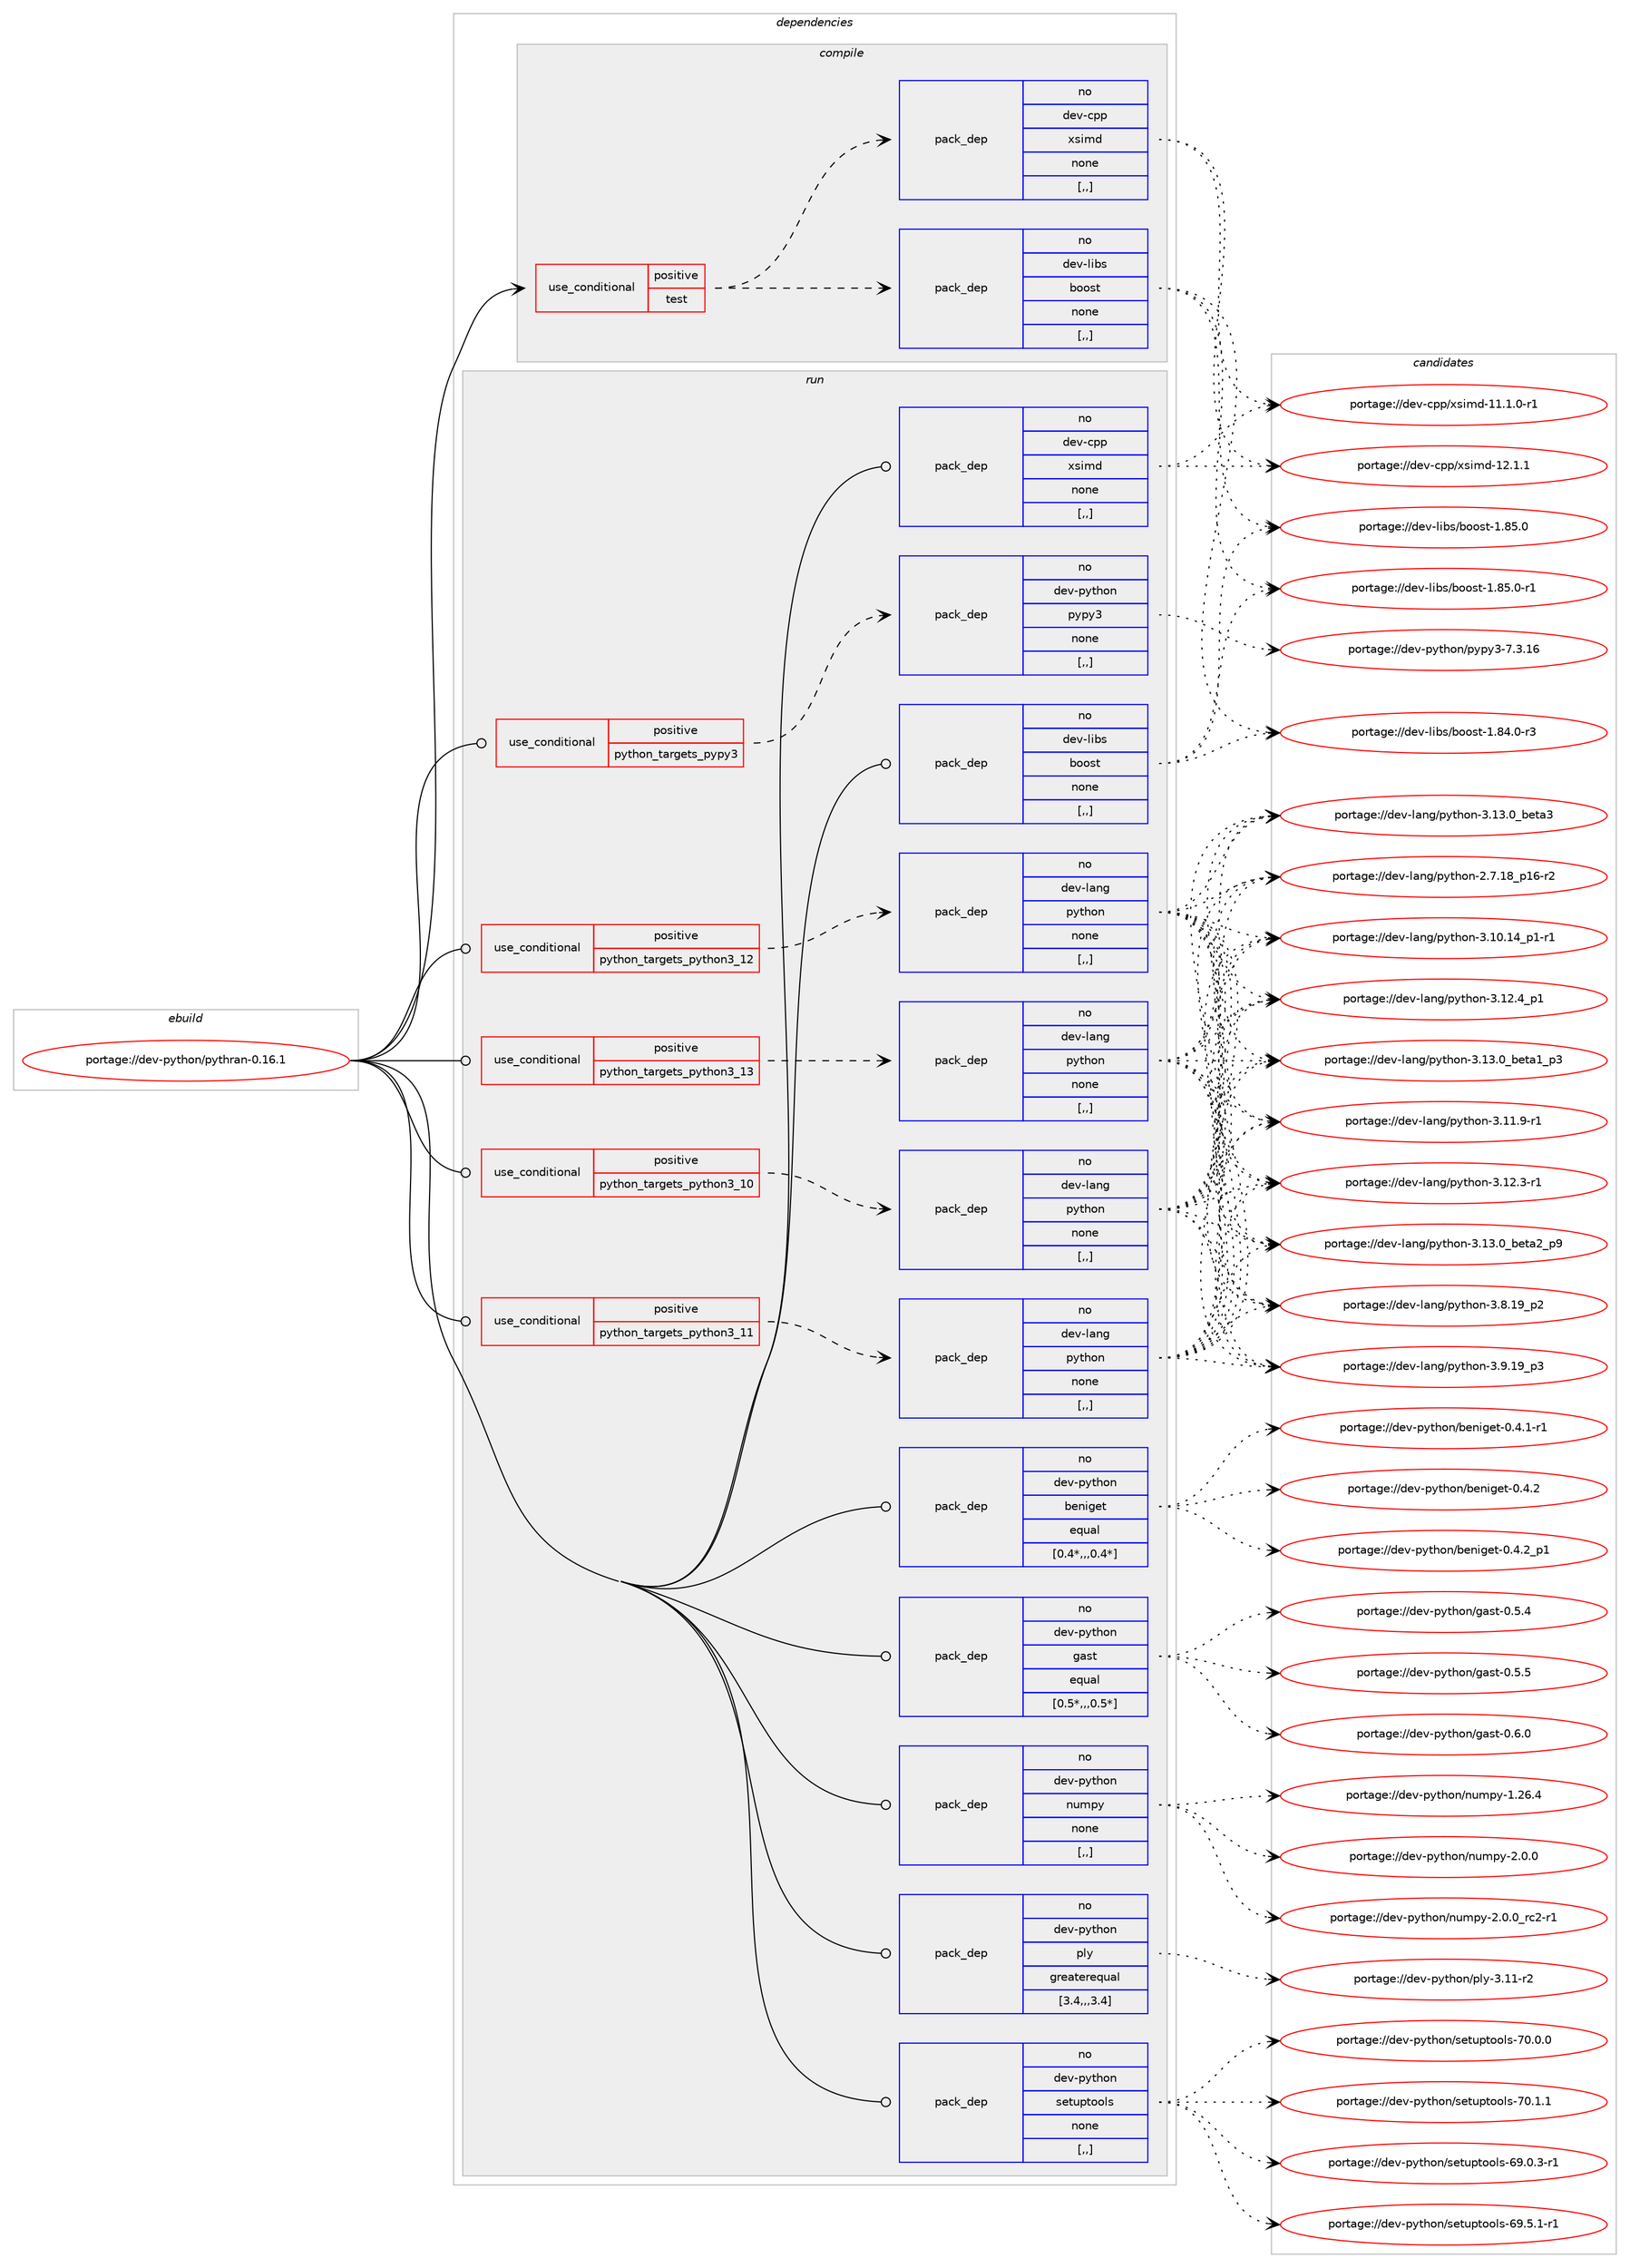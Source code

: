 digraph prolog {

# *************
# Graph options
# *************

newrank=true;
concentrate=true;
compound=true;
graph [rankdir=LR,fontname=Helvetica,fontsize=10,ranksep=1.5];#, ranksep=2.5, nodesep=0.2];
edge  [arrowhead=vee];
node  [fontname=Helvetica,fontsize=10];

# **********
# The ebuild
# **********

subgraph cluster_leftcol {
color=gray;
rank=same;
label=<<i>ebuild</i>>;
id [label="portage://dev-python/pythran-0.16.1", color=red, width=4, href="../dev-python/pythran-0.16.1.svg"];
}

# ****************
# The dependencies
# ****************

subgraph cluster_midcol {
color=gray;
label=<<i>dependencies</i>>;
subgraph cluster_compile {
fillcolor="#eeeeee";
style=filled;
label=<<i>compile</i>>;
subgraph cond37253 {
dependency156583 [label=<<TABLE BORDER="0" CELLBORDER="1" CELLSPACING="0" CELLPADDING="4"><TR><TD ROWSPAN="3" CELLPADDING="10">use_conditional</TD></TR><TR><TD>positive</TD></TR><TR><TD>test</TD></TR></TABLE>>, shape=none, color=red];
subgraph pack118093 {
dependency156584 [label=<<TABLE BORDER="0" CELLBORDER="1" CELLSPACING="0" CELLPADDING="4" WIDTH="220"><TR><TD ROWSPAN="6" CELLPADDING="30">pack_dep</TD></TR><TR><TD WIDTH="110">no</TD></TR><TR><TD>dev-libs</TD></TR><TR><TD>boost</TD></TR><TR><TD>none</TD></TR><TR><TD>[,,]</TD></TR></TABLE>>, shape=none, color=blue];
}
dependency156583:e -> dependency156584:w [weight=20,style="dashed",arrowhead="vee"];
subgraph pack118094 {
dependency156585 [label=<<TABLE BORDER="0" CELLBORDER="1" CELLSPACING="0" CELLPADDING="4" WIDTH="220"><TR><TD ROWSPAN="6" CELLPADDING="30">pack_dep</TD></TR><TR><TD WIDTH="110">no</TD></TR><TR><TD>dev-cpp</TD></TR><TR><TD>xsimd</TD></TR><TR><TD>none</TD></TR><TR><TD>[,,]</TD></TR></TABLE>>, shape=none, color=blue];
}
dependency156583:e -> dependency156585:w [weight=20,style="dashed",arrowhead="vee"];
}
id:e -> dependency156583:w [weight=20,style="solid",arrowhead="vee"];
}
subgraph cluster_compileandrun {
fillcolor="#eeeeee";
style=filled;
label=<<i>compile and run</i>>;
}
subgraph cluster_run {
fillcolor="#eeeeee";
style=filled;
label=<<i>run</i>>;
subgraph cond37254 {
dependency156586 [label=<<TABLE BORDER="0" CELLBORDER="1" CELLSPACING="0" CELLPADDING="4"><TR><TD ROWSPAN="3" CELLPADDING="10">use_conditional</TD></TR><TR><TD>positive</TD></TR><TR><TD>python_targets_pypy3</TD></TR></TABLE>>, shape=none, color=red];
subgraph pack118095 {
dependency156587 [label=<<TABLE BORDER="0" CELLBORDER="1" CELLSPACING="0" CELLPADDING="4" WIDTH="220"><TR><TD ROWSPAN="6" CELLPADDING="30">pack_dep</TD></TR><TR><TD WIDTH="110">no</TD></TR><TR><TD>dev-python</TD></TR><TR><TD>pypy3</TD></TR><TR><TD>none</TD></TR><TR><TD>[,,]</TD></TR></TABLE>>, shape=none, color=blue];
}
dependency156586:e -> dependency156587:w [weight=20,style="dashed",arrowhead="vee"];
}
id:e -> dependency156586:w [weight=20,style="solid",arrowhead="odot"];
subgraph cond37255 {
dependency156588 [label=<<TABLE BORDER="0" CELLBORDER="1" CELLSPACING="0" CELLPADDING="4"><TR><TD ROWSPAN="3" CELLPADDING="10">use_conditional</TD></TR><TR><TD>positive</TD></TR><TR><TD>python_targets_python3_10</TD></TR></TABLE>>, shape=none, color=red];
subgraph pack118096 {
dependency156589 [label=<<TABLE BORDER="0" CELLBORDER="1" CELLSPACING="0" CELLPADDING="4" WIDTH="220"><TR><TD ROWSPAN="6" CELLPADDING="30">pack_dep</TD></TR><TR><TD WIDTH="110">no</TD></TR><TR><TD>dev-lang</TD></TR><TR><TD>python</TD></TR><TR><TD>none</TD></TR><TR><TD>[,,]</TD></TR></TABLE>>, shape=none, color=blue];
}
dependency156588:e -> dependency156589:w [weight=20,style="dashed",arrowhead="vee"];
}
id:e -> dependency156588:w [weight=20,style="solid",arrowhead="odot"];
subgraph cond37256 {
dependency156590 [label=<<TABLE BORDER="0" CELLBORDER="1" CELLSPACING="0" CELLPADDING="4"><TR><TD ROWSPAN="3" CELLPADDING="10">use_conditional</TD></TR><TR><TD>positive</TD></TR><TR><TD>python_targets_python3_11</TD></TR></TABLE>>, shape=none, color=red];
subgraph pack118097 {
dependency156591 [label=<<TABLE BORDER="0" CELLBORDER="1" CELLSPACING="0" CELLPADDING="4" WIDTH="220"><TR><TD ROWSPAN="6" CELLPADDING="30">pack_dep</TD></TR><TR><TD WIDTH="110">no</TD></TR><TR><TD>dev-lang</TD></TR><TR><TD>python</TD></TR><TR><TD>none</TD></TR><TR><TD>[,,]</TD></TR></TABLE>>, shape=none, color=blue];
}
dependency156590:e -> dependency156591:w [weight=20,style="dashed",arrowhead="vee"];
}
id:e -> dependency156590:w [weight=20,style="solid",arrowhead="odot"];
subgraph cond37257 {
dependency156592 [label=<<TABLE BORDER="0" CELLBORDER="1" CELLSPACING="0" CELLPADDING="4"><TR><TD ROWSPAN="3" CELLPADDING="10">use_conditional</TD></TR><TR><TD>positive</TD></TR><TR><TD>python_targets_python3_12</TD></TR></TABLE>>, shape=none, color=red];
subgraph pack118098 {
dependency156593 [label=<<TABLE BORDER="0" CELLBORDER="1" CELLSPACING="0" CELLPADDING="4" WIDTH="220"><TR><TD ROWSPAN="6" CELLPADDING="30">pack_dep</TD></TR><TR><TD WIDTH="110">no</TD></TR><TR><TD>dev-lang</TD></TR><TR><TD>python</TD></TR><TR><TD>none</TD></TR><TR><TD>[,,]</TD></TR></TABLE>>, shape=none, color=blue];
}
dependency156592:e -> dependency156593:w [weight=20,style="dashed",arrowhead="vee"];
}
id:e -> dependency156592:w [weight=20,style="solid",arrowhead="odot"];
subgraph cond37258 {
dependency156594 [label=<<TABLE BORDER="0" CELLBORDER="1" CELLSPACING="0" CELLPADDING="4"><TR><TD ROWSPAN="3" CELLPADDING="10">use_conditional</TD></TR><TR><TD>positive</TD></TR><TR><TD>python_targets_python3_13</TD></TR></TABLE>>, shape=none, color=red];
subgraph pack118099 {
dependency156595 [label=<<TABLE BORDER="0" CELLBORDER="1" CELLSPACING="0" CELLPADDING="4" WIDTH="220"><TR><TD ROWSPAN="6" CELLPADDING="30">pack_dep</TD></TR><TR><TD WIDTH="110">no</TD></TR><TR><TD>dev-lang</TD></TR><TR><TD>python</TD></TR><TR><TD>none</TD></TR><TR><TD>[,,]</TD></TR></TABLE>>, shape=none, color=blue];
}
dependency156594:e -> dependency156595:w [weight=20,style="dashed",arrowhead="vee"];
}
id:e -> dependency156594:w [weight=20,style="solid",arrowhead="odot"];
subgraph pack118100 {
dependency156596 [label=<<TABLE BORDER="0" CELLBORDER="1" CELLSPACING="0" CELLPADDING="4" WIDTH="220"><TR><TD ROWSPAN="6" CELLPADDING="30">pack_dep</TD></TR><TR><TD WIDTH="110">no</TD></TR><TR><TD>dev-cpp</TD></TR><TR><TD>xsimd</TD></TR><TR><TD>none</TD></TR><TR><TD>[,,]</TD></TR></TABLE>>, shape=none, color=blue];
}
id:e -> dependency156596:w [weight=20,style="solid",arrowhead="odot"];
subgraph pack118101 {
dependency156597 [label=<<TABLE BORDER="0" CELLBORDER="1" CELLSPACING="0" CELLPADDING="4" WIDTH="220"><TR><TD ROWSPAN="6" CELLPADDING="30">pack_dep</TD></TR><TR><TD WIDTH="110">no</TD></TR><TR><TD>dev-libs</TD></TR><TR><TD>boost</TD></TR><TR><TD>none</TD></TR><TR><TD>[,,]</TD></TR></TABLE>>, shape=none, color=blue];
}
id:e -> dependency156597:w [weight=20,style="solid",arrowhead="odot"];
subgraph pack118102 {
dependency156598 [label=<<TABLE BORDER="0" CELLBORDER="1" CELLSPACING="0" CELLPADDING="4" WIDTH="220"><TR><TD ROWSPAN="6" CELLPADDING="30">pack_dep</TD></TR><TR><TD WIDTH="110">no</TD></TR><TR><TD>dev-python</TD></TR><TR><TD>beniget</TD></TR><TR><TD>equal</TD></TR><TR><TD>[0.4*,,,0.4*]</TD></TR></TABLE>>, shape=none, color=blue];
}
id:e -> dependency156598:w [weight=20,style="solid",arrowhead="odot"];
subgraph pack118103 {
dependency156599 [label=<<TABLE BORDER="0" CELLBORDER="1" CELLSPACING="0" CELLPADDING="4" WIDTH="220"><TR><TD ROWSPAN="6" CELLPADDING="30">pack_dep</TD></TR><TR><TD WIDTH="110">no</TD></TR><TR><TD>dev-python</TD></TR><TR><TD>gast</TD></TR><TR><TD>equal</TD></TR><TR><TD>[0.5*,,,0.5*]</TD></TR></TABLE>>, shape=none, color=blue];
}
id:e -> dependency156599:w [weight=20,style="solid",arrowhead="odot"];
subgraph pack118104 {
dependency156600 [label=<<TABLE BORDER="0" CELLBORDER="1" CELLSPACING="0" CELLPADDING="4" WIDTH="220"><TR><TD ROWSPAN="6" CELLPADDING="30">pack_dep</TD></TR><TR><TD WIDTH="110">no</TD></TR><TR><TD>dev-python</TD></TR><TR><TD>numpy</TD></TR><TR><TD>none</TD></TR><TR><TD>[,,]</TD></TR></TABLE>>, shape=none, color=blue];
}
id:e -> dependency156600:w [weight=20,style="solid",arrowhead="odot"];
subgraph pack118105 {
dependency156601 [label=<<TABLE BORDER="0" CELLBORDER="1" CELLSPACING="0" CELLPADDING="4" WIDTH="220"><TR><TD ROWSPAN="6" CELLPADDING="30">pack_dep</TD></TR><TR><TD WIDTH="110">no</TD></TR><TR><TD>dev-python</TD></TR><TR><TD>ply</TD></TR><TR><TD>greaterequal</TD></TR><TR><TD>[3.4,,,3.4]</TD></TR></TABLE>>, shape=none, color=blue];
}
id:e -> dependency156601:w [weight=20,style="solid",arrowhead="odot"];
subgraph pack118106 {
dependency156602 [label=<<TABLE BORDER="0" CELLBORDER="1" CELLSPACING="0" CELLPADDING="4" WIDTH="220"><TR><TD ROWSPAN="6" CELLPADDING="30">pack_dep</TD></TR><TR><TD WIDTH="110">no</TD></TR><TR><TD>dev-python</TD></TR><TR><TD>setuptools</TD></TR><TR><TD>none</TD></TR><TR><TD>[,,]</TD></TR></TABLE>>, shape=none, color=blue];
}
id:e -> dependency156602:w [weight=20,style="solid",arrowhead="odot"];
}
}

# **************
# The candidates
# **************

subgraph cluster_choices {
rank=same;
color=gray;
label=<<i>candidates</i>>;

subgraph choice118093 {
color=black;
nodesep=1;
choice10010111845108105981154798111111115116454946565246484511451 [label="portage://dev-libs/boost-1.84.0-r3", color=red, width=4,href="../dev-libs/boost-1.84.0-r3.svg"];
choice1001011184510810598115479811111111511645494656534648 [label="portage://dev-libs/boost-1.85.0", color=red, width=4,href="../dev-libs/boost-1.85.0.svg"];
choice10010111845108105981154798111111115116454946565346484511449 [label="portage://dev-libs/boost-1.85.0-r1", color=red, width=4,href="../dev-libs/boost-1.85.0-r1.svg"];
dependency156584:e -> choice10010111845108105981154798111111115116454946565246484511451:w [style=dotted,weight="100"];
dependency156584:e -> choice1001011184510810598115479811111111511645494656534648:w [style=dotted,weight="100"];
dependency156584:e -> choice10010111845108105981154798111111115116454946565346484511449:w [style=dotted,weight="100"];
}
subgraph choice118094 {
color=black;
nodesep=1;
choice100101118459911211247120115105109100454949464946484511449 [label="portage://dev-cpp/xsimd-11.1.0-r1", color=red, width=4,href="../dev-cpp/xsimd-11.1.0-r1.svg"];
choice10010111845991121124712011510510910045495046494649 [label="portage://dev-cpp/xsimd-12.1.1", color=red, width=4,href="../dev-cpp/xsimd-12.1.1.svg"];
dependency156585:e -> choice100101118459911211247120115105109100454949464946484511449:w [style=dotted,weight="100"];
dependency156585:e -> choice10010111845991121124712011510510910045495046494649:w [style=dotted,weight="100"];
}
subgraph choice118095 {
color=black;
nodesep=1;
choice10010111845112121116104111110471121211121215145554651464954 [label="portage://dev-python/pypy3-7.3.16", color=red, width=4,href="../dev-python/pypy3-7.3.16.svg"];
dependency156587:e -> choice10010111845112121116104111110471121211121215145554651464954:w [style=dotted,weight="100"];
}
subgraph choice118096 {
color=black;
nodesep=1;
choice100101118451089711010347112121116104111110455046554649569511249544511450 [label="portage://dev-lang/python-2.7.18_p16-r2", color=red, width=4,href="../dev-lang/python-2.7.18_p16-r2.svg"];
choice100101118451089711010347112121116104111110455146494846495295112494511449 [label="portage://dev-lang/python-3.10.14_p1-r1", color=red, width=4,href="../dev-lang/python-3.10.14_p1-r1.svg"];
choice100101118451089711010347112121116104111110455146494946574511449 [label="portage://dev-lang/python-3.11.9-r1", color=red, width=4,href="../dev-lang/python-3.11.9-r1.svg"];
choice100101118451089711010347112121116104111110455146495046514511449 [label="portage://dev-lang/python-3.12.3-r1", color=red, width=4,href="../dev-lang/python-3.12.3-r1.svg"];
choice100101118451089711010347112121116104111110455146495046529511249 [label="portage://dev-lang/python-3.12.4_p1", color=red, width=4,href="../dev-lang/python-3.12.4_p1.svg"];
choice10010111845108971101034711212111610411111045514649514648959810111697499511251 [label="portage://dev-lang/python-3.13.0_beta1_p3", color=red, width=4,href="../dev-lang/python-3.13.0_beta1_p3.svg"];
choice10010111845108971101034711212111610411111045514649514648959810111697509511257 [label="portage://dev-lang/python-3.13.0_beta2_p9", color=red, width=4,href="../dev-lang/python-3.13.0_beta2_p9.svg"];
choice1001011184510897110103471121211161041111104551464951464895981011169751 [label="portage://dev-lang/python-3.13.0_beta3", color=red, width=4,href="../dev-lang/python-3.13.0_beta3.svg"];
choice100101118451089711010347112121116104111110455146564649579511250 [label="portage://dev-lang/python-3.8.19_p2", color=red, width=4,href="../dev-lang/python-3.8.19_p2.svg"];
choice100101118451089711010347112121116104111110455146574649579511251 [label="portage://dev-lang/python-3.9.19_p3", color=red, width=4,href="../dev-lang/python-3.9.19_p3.svg"];
dependency156589:e -> choice100101118451089711010347112121116104111110455046554649569511249544511450:w [style=dotted,weight="100"];
dependency156589:e -> choice100101118451089711010347112121116104111110455146494846495295112494511449:w [style=dotted,weight="100"];
dependency156589:e -> choice100101118451089711010347112121116104111110455146494946574511449:w [style=dotted,weight="100"];
dependency156589:e -> choice100101118451089711010347112121116104111110455146495046514511449:w [style=dotted,weight="100"];
dependency156589:e -> choice100101118451089711010347112121116104111110455146495046529511249:w [style=dotted,weight="100"];
dependency156589:e -> choice10010111845108971101034711212111610411111045514649514648959810111697499511251:w [style=dotted,weight="100"];
dependency156589:e -> choice10010111845108971101034711212111610411111045514649514648959810111697509511257:w [style=dotted,weight="100"];
dependency156589:e -> choice1001011184510897110103471121211161041111104551464951464895981011169751:w [style=dotted,weight="100"];
dependency156589:e -> choice100101118451089711010347112121116104111110455146564649579511250:w [style=dotted,weight="100"];
dependency156589:e -> choice100101118451089711010347112121116104111110455146574649579511251:w [style=dotted,weight="100"];
}
subgraph choice118097 {
color=black;
nodesep=1;
choice100101118451089711010347112121116104111110455046554649569511249544511450 [label="portage://dev-lang/python-2.7.18_p16-r2", color=red, width=4,href="../dev-lang/python-2.7.18_p16-r2.svg"];
choice100101118451089711010347112121116104111110455146494846495295112494511449 [label="portage://dev-lang/python-3.10.14_p1-r1", color=red, width=4,href="../dev-lang/python-3.10.14_p1-r1.svg"];
choice100101118451089711010347112121116104111110455146494946574511449 [label="portage://dev-lang/python-3.11.9-r1", color=red, width=4,href="../dev-lang/python-3.11.9-r1.svg"];
choice100101118451089711010347112121116104111110455146495046514511449 [label="portage://dev-lang/python-3.12.3-r1", color=red, width=4,href="../dev-lang/python-3.12.3-r1.svg"];
choice100101118451089711010347112121116104111110455146495046529511249 [label="portage://dev-lang/python-3.12.4_p1", color=red, width=4,href="../dev-lang/python-3.12.4_p1.svg"];
choice10010111845108971101034711212111610411111045514649514648959810111697499511251 [label="portage://dev-lang/python-3.13.0_beta1_p3", color=red, width=4,href="../dev-lang/python-3.13.0_beta1_p3.svg"];
choice10010111845108971101034711212111610411111045514649514648959810111697509511257 [label="portage://dev-lang/python-3.13.0_beta2_p9", color=red, width=4,href="../dev-lang/python-3.13.0_beta2_p9.svg"];
choice1001011184510897110103471121211161041111104551464951464895981011169751 [label="portage://dev-lang/python-3.13.0_beta3", color=red, width=4,href="../dev-lang/python-3.13.0_beta3.svg"];
choice100101118451089711010347112121116104111110455146564649579511250 [label="portage://dev-lang/python-3.8.19_p2", color=red, width=4,href="../dev-lang/python-3.8.19_p2.svg"];
choice100101118451089711010347112121116104111110455146574649579511251 [label="portage://dev-lang/python-3.9.19_p3", color=red, width=4,href="../dev-lang/python-3.9.19_p3.svg"];
dependency156591:e -> choice100101118451089711010347112121116104111110455046554649569511249544511450:w [style=dotted,weight="100"];
dependency156591:e -> choice100101118451089711010347112121116104111110455146494846495295112494511449:w [style=dotted,weight="100"];
dependency156591:e -> choice100101118451089711010347112121116104111110455146494946574511449:w [style=dotted,weight="100"];
dependency156591:e -> choice100101118451089711010347112121116104111110455146495046514511449:w [style=dotted,weight="100"];
dependency156591:e -> choice100101118451089711010347112121116104111110455146495046529511249:w [style=dotted,weight="100"];
dependency156591:e -> choice10010111845108971101034711212111610411111045514649514648959810111697499511251:w [style=dotted,weight="100"];
dependency156591:e -> choice10010111845108971101034711212111610411111045514649514648959810111697509511257:w [style=dotted,weight="100"];
dependency156591:e -> choice1001011184510897110103471121211161041111104551464951464895981011169751:w [style=dotted,weight="100"];
dependency156591:e -> choice100101118451089711010347112121116104111110455146564649579511250:w [style=dotted,weight="100"];
dependency156591:e -> choice100101118451089711010347112121116104111110455146574649579511251:w [style=dotted,weight="100"];
}
subgraph choice118098 {
color=black;
nodesep=1;
choice100101118451089711010347112121116104111110455046554649569511249544511450 [label="portage://dev-lang/python-2.7.18_p16-r2", color=red, width=4,href="../dev-lang/python-2.7.18_p16-r2.svg"];
choice100101118451089711010347112121116104111110455146494846495295112494511449 [label="portage://dev-lang/python-3.10.14_p1-r1", color=red, width=4,href="../dev-lang/python-3.10.14_p1-r1.svg"];
choice100101118451089711010347112121116104111110455146494946574511449 [label="portage://dev-lang/python-3.11.9-r1", color=red, width=4,href="../dev-lang/python-3.11.9-r1.svg"];
choice100101118451089711010347112121116104111110455146495046514511449 [label="portage://dev-lang/python-3.12.3-r1", color=red, width=4,href="../dev-lang/python-3.12.3-r1.svg"];
choice100101118451089711010347112121116104111110455146495046529511249 [label="portage://dev-lang/python-3.12.4_p1", color=red, width=4,href="../dev-lang/python-3.12.4_p1.svg"];
choice10010111845108971101034711212111610411111045514649514648959810111697499511251 [label="portage://dev-lang/python-3.13.0_beta1_p3", color=red, width=4,href="../dev-lang/python-3.13.0_beta1_p3.svg"];
choice10010111845108971101034711212111610411111045514649514648959810111697509511257 [label="portage://dev-lang/python-3.13.0_beta2_p9", color=red, width=4,href="../dev-lang/python-3.13.0_beta2_p9.svg"];
choice1001011184510897110103471121211161041111104551464951464895981011169751 [label="portage://dev-lang/python-3.13.0_beta3", color=red, width=4,href="../dev-lang/python-3.13.0_beta3.svg"];
choice100101118451089711010347112121116104111110455146564649579511250 [label="portage://dev-lang/python-3.8.19_p2", color=red, width=4,href="../dev-lang/python-3.8.19_p2.svg"];
choice100101118451089711010347112121116104111110455146574649579511251 [label="portage://dev-lang/python-3.9.19_p3", color=red, width=4,href="../dev-lang/python-3.9.19_p3.svg"];
dependency156593:e -> choice100101118451089711010347112121116104111110455046554649569511249544511450:w [style=dotted,weight="100"];
dependency156593:e -> choice100101118451089711010347112121116104111110455146494846495295112494511449:w [style=dotted,weight="100"];
dependency156593:e -> choice100101118451089711010347112121116104111110455146494946574511449:w [style=dotted,weight="100"];
dependency156593:e -> choice100101118451089711010347112121116104111110455146495046514511449:w [style=dotted,weight="100"];
dependency156593:e -> choice100101118451089711010347112121116104111110455146495046529511249:w [style=dotted,weight="100"];
dependency156593:e -> choice10010111845108971101034711212111610411111045514649514648959810111697499511251:w [style=dotted,weight="100"];
dependency156593:e -> choice10010111845108971101034711212111610411111045514649514648959810111697509511257:w [style=dotted,weight="100"];
dependency156593:e -> choice1001011184510897110103471121211161041111104551464951464895981011169751:w [style=dotted,weight="100"];
dependency156593:e -> choice100101118451089711010347112121116104111110455146564649579511250:w [style=dotted,weight="100"];
dependency156593:e -> choice100101118451089711010347112121116104111110455146574649579511251:w [style=dotted,weight="100"];
}
subgraph choice118099 {
color=black;
nodesep=1;
choice100101118451089711010347112121116104111110455046554649569511249544511450 [label="portage://dev-lang/python-2.7.18_p16-r2", color=red, width=4,href="../dev-lang/python-2.7.18_p16-r2.svg"];
choice100101118451089711010347112121116104111110455146494846495295112494511449 [label="portage://dev-lang/python-3.10.14_p1-r1", color=red, width=4,href="../dev-lang/python-3.10.14_p1-r1.svg"];
choice100101118451089711010347112121116104111110455146494946574511449 [label="portage://dev-lang/python-3.11.9-r1", color=red, width=4,href="../dev-lang/python-3.11.9-r1.svg"];
choice100101118451089711010347112121116104111110455146495046514511449 [label="portage://dev-lang/python-3.12.3-r1", color=red, width=4,href="../dev-lang/python-3.12.3-r1.svg"];
choice100101118451089711010347112121116104111110455146495046529511249 [label="portage://dev-lang/python-3.12.4_p1", color=red, width=4,href="../dev-lang/python-3.12.4_p1.svg"];
choice10010111845108971101034711212111610411111045514649514648959810111697499511251 [label="portage://dev-lang/python-3.13.0_beta1_p3", color=red, width=4,href="../dev-lang/python-3.13.0_beta1_p3.svg"];
choice10010111845108971101034711212111610411111045514649514648959810111697509511257 [label="portage://dev-lang/python-3.13.0_beta2_p9", color=red, width=4,href="../dev-lang/python-3.13.0_beta2_p9.svg"];
choice1001011184510897110103471121211161041111104551464951464895981011169751 [label="portage://dev-lang/python-3.13.0_beta3", color=red, width=4,href="../dev-lang/python-3.13.0_beta3.svg"];
choice100101118451089711010347112121116104111110455146564649579511250 [label="portage://dev-lang/python-3.8.19_p2", color=red, width=4,href="../dev-lang/python-3.8.19_p2.svg"];
choice100101118451089711010347112121116104111110455146574649579511251 [label="portage://dev-lang/python-3.9.19_p3", color=red, width=4,href="../dev-lang/python-3.9.19_p3.svg"];
dependency156595:e -> choice100101118451089711010347112121116104111110455046554649569511249544511450:w [style=dotted,weight="100"];
dependency156595:e -> choice100101118451089711010347112121116104111110455146494846495295112494511449:w [style=dotted,weight="100"];
dependency156595:e -> choice100101118451089711010347112121116104111110455146494946574511449:w [style=dotted,weight="100"];
dependency156595:e -> choice100101118451089711010347112121116104111110455146495046514511449:w [style=dotted,weight="100"];
dependency156595:e -> choice100101118451089711010347112121116104111110455146495046529511249:w [style=dotted,weight="100"];
dependency156595:e -> choice10010111845108971101034711212111610411111045514649514648959810111697499511251:w [style=dotted,weight="100"];
dependency156595:e -> choice10010111845108971101034711212111610411111045514649514648959810111697509511257:w [style=dotted,weight="100"];
dependency156595:e -> choice1001011184510897110103471121211161041111104551464951464895981011169751:w [style=dotted,weight="100"];
dependency156595:e -> choice100101118451089711010347112121116104111110455146564649579511250:w [style=dotted,weight="100"];
dependency156595:e -> choice100101118451089711010347112121116104111110455146574649579511251:w [style=dotted,weight="100"];
}
subgraph choice118100 {
color=black;
nodesep=1;
choice100101118459911211247120115105109100454949464946484511449 [label="portage://dev-cpp/xsimd-11.1.0-r1", color=red, width=4,href="../dev-cpp/xsimd-11.1.0-r1.svg"];
choice10010111845991121124712011510510910045495046494649 [label="portage://dev-cpp/xsimd-12.1.1", color=red, width=4,href="../dev-cpp/xsimd-12.1.1.svg"];
dependency156596:e -> choice100101118459911211247120115105109100454949464946484511449:w [style=dotted,weight="100"];
dependency156596:e -> choice10010111845991121124712011510510910045495046494649:w [style=dotted,weight="100"];
}
subgraph choice118101 {
color=black;
nodesep=1;
choice10010111845108105981154798111111115116454946565246484511451 [label="portage://dev-libs/boost-1.84.0-r3", color=red, width=4,href="../dev-libs/boost-1.84.0-r3.svg"];
choice1001011184510810598115479811111111511645494656534648 [label="portage://dev-libs/boost-1.85.0", color=red, width=4,href="../dev-libs/boost-1.85.0.svg"];
choice10010111845108105981154798111111115116454946565346484511449 [label="portage://dev-libs/boost-1.85.0-r1", color=red, width=4,href="../dev-libs/boost-1.85.0-r1.svg"];
dependency156597:e -> choice10010111845108105981154798111111115116454946565246484511451:w [style=dotted,weight="100"];
dependency156597:e -> choice1001011184510810598115479811111111511645494656534648:w [style=dotted,weight="100"];
dependency156597:e -> choice10010111845108105981154798111111115116454946565346484511449:w [style=dotted,weight="100"];
}
subgraph choice118102 {
color=black;
nodesep=1;
choice1001011184511212111610411111047981011101051031011164548465246494511449 [label="portage://dev-python/beniget-0.4.1-r1", color=red, width=4,href="../dev-python/beniget-0.4.1-r1.svg"];
choice100101118451121211161041111104798101110105103101116454846524650 [label="portage://dev-python/beniget-0.4.2", color=red, width=4,href="../dev-python/beniget-0.4.2.svg"];
choice1001011184511212111610411111047981011101051031011164548465246509511249 [label="portage://dev-python/beniget-0.4.2_p1", color=red, width=4,href="../dev-python/beniget-0.4.2_p1.svg"];
dependency156598:e -> choice1001011184511212111610411111047981011101051031011164548465246494511449:w [style=dotted,weight="100"];
dependency156598:e -> choice100101118451121211161041111104798101110105103101116454846524650:w [style=dotted,weight="100"];
dependency156598:e -> choice1001011184511212111610411111047981011101051031011164548465246509511249:w [style=dotted,weight="100"];
}
subgraph choice118103 {
color=black;
nodesep=1;
choice100101118451121211161041111104710397115116454846534652 [label="portage://dev-python/gast-0.5.4", color=red, width=4,href="../dev-python/gast-0.5.4.svg"];
choice100101118451121211161041111104710397115116454846534653 [label="portage://dev-python/gast-0.5.5", color=red, width=4,href="../dev-python/gast-0.5.5.svg"];
choice100101118451121211161041111104710397115116454846544648 [label="portage://dev-python/gast-0.6.0", color=red, width=4,href="../dev-python/gast-0.6.0.svg"];
dependency156599:e -> choice100101118451121211161041111104710397115116454846534652:w [style=dotted,weight="100"];
dependency156599:e -> choice100101118451121211161041111104710397115116454846534653:w [style=dotted,weight="100"];
dependency156599:e -> choice100101118451121211161041111104710397115116454846544648:w [style=dotted,weight="100"];
}
subgraph choice118104 {
color=black;
nodesep=1;
choice100101118451121211161041111104711011710911212145494650544652 [label="portage://dev-python/numpy-1.26.4", color=red, width=4,href="../dev-python/numpy-1.26.4.svg"];
choice1001011184511212111610411111047110117109112121455046484648 [label="portage://dev-python/numpy-2.0.0", color=red, width=4,href="../dev-python/numpy-2.0.0.svg"];
choice10010111845112121116104111110471101171091121214550464846489511499504511449 [label="portage://dev-python/numpy-2.0.0_rc2-r1", color=red, width=4,href="../dev-python/numpy-2.0.0_rc2-r1.svg"];
dependency156600:e -> choice100101118451121211161041111104711011710911212145494650544652:w [style=dotted,weight="100"];
dependency156600:e -> choice1001011184511212111610411111047110117109112121455046484648:w [style=dotted,weight="100"];
dependency156600:e -> choice10010111845112121116104111110471101171091121214550464846489511499504511449:w [style=dotted,weight="100"];
}
subgraph choice118105 {
color=black;
nodesep=1;
choice100101118451121211161041111104711210812145514649494511450 [label="portage://dev-python/ply-3.11-r2", color=red, width=4,href="../dev-python/ply-3.11-r2.svg"];
dependency156601:e -> choice100101118451121211161041111104711210812145514649494511450:w [style=dotted,weight="100"];
}
subgraph choice118106 {
color=black;
nodesep=1;
choice1001011184511212111610411111047115101116117112116111111108115455457464846514511449 [label="portage://dev-python/setuptools-69.0.3-r1", color=red, width=4,href="../dev-python/setuptools-69.0.3-r1.svg"];
choice1001011184511212111610411111047115101116117112116111111108115455457465346494511449 [label="portage://dev-python/setuptools-69.5.1-r1", color=red, width=4,href="../dev-python/setuptools-69.5.1-r1.svg"];
choice100101118451121211161041111104711510111611711211611111110811545554846484648 [label="portage://dev-python/setuptools-70.0.0", color=red, width=4,href="../dev-python/setuptools-70.0.0.svg"];
choice100101118451121211161041111104711510111611711211611111110811545554846494649 [label="portage://dev-python/setuptools-70.1.1", color=red, width=4,href="../dev-python/setuptools-70.1.1.svg"];
dependency156602:e -> choice1001011184511212111610411111047115101116117112116111111108115455457464846514511449:w [style=dotted,weight="100"];
dependency156602:e -> choice1001011184511212111610411111047115101116117112116111111108115455457465346494511449:w [style=dotted,weight="100"];
dependency156602:e -> choice100101118451121211161041111104711510111611711211611111110811545554846484648:w [style=dotted,weight="100"];
dependency156602:e -> choice100101118451121211161041111104711510111611711211611111110811545554846494649:w [style=dotted,weight="100"];
}
}

}
